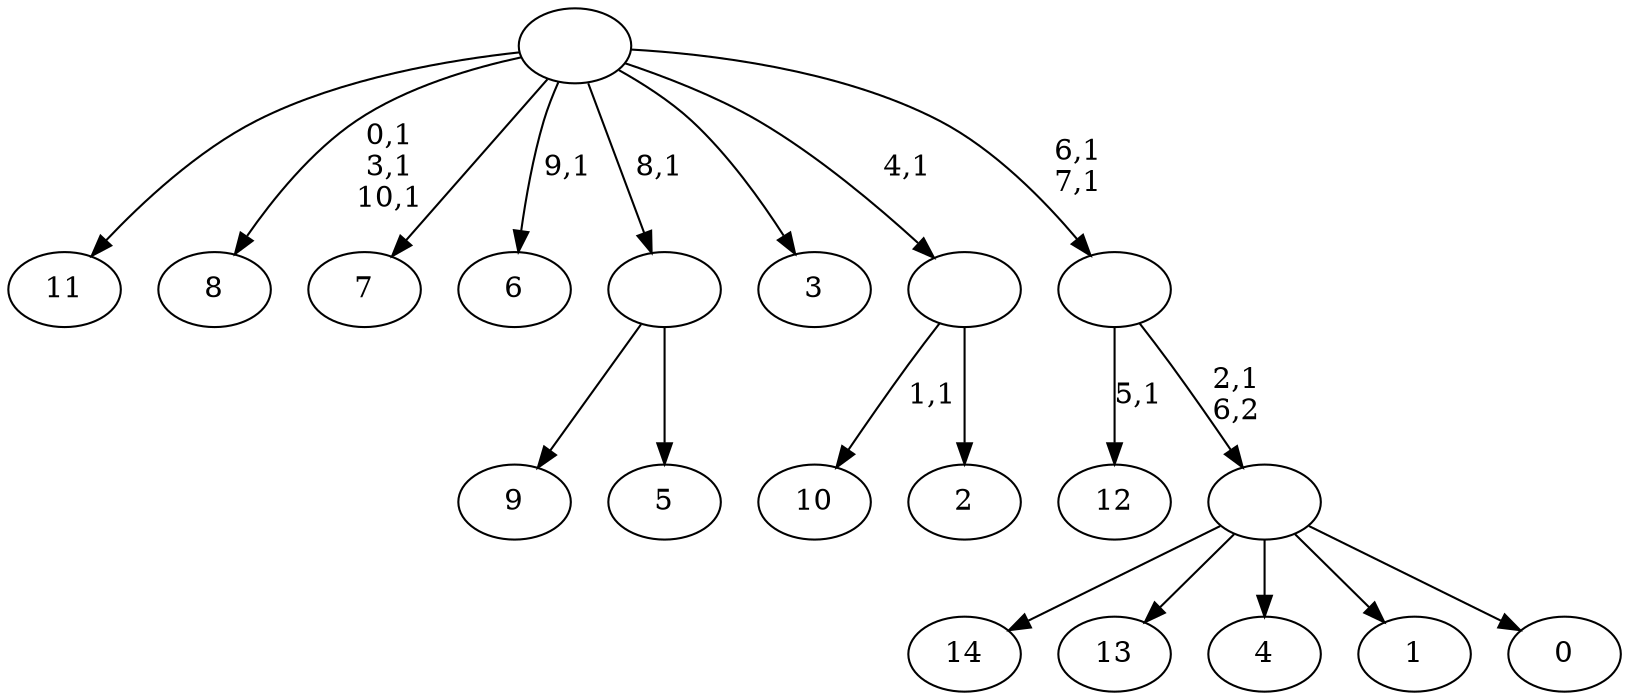 digraph T {
	26 [label="14"]
	25 [label="13"]
	24 [label="12"]
	22 [label="11"]
	21 [label="10"]
	19 [label="9"]
	18 [label="8"]
	14 [label="7"]
	13 [label="6"]
	11 [label="5"]
	10 [label=""]
	9 [label="4"]
	8 [label="3"]
	7 [label="2"]
	6 [label=""]
	5 [label="1"]
	4 [label="0"]
	3 [label=""]
	2 [label=""]
	0 [label=""]
	10 -> 19 [label=""]
	10 -> 11 [label=""]
	6 -> 21 [label="1,1"]
	6 -> 7 [label=""]
	3 -> 26 [label=""]
	3 -> 25 [label=""]
	3 -> 9 [label=""]
	3 -> 5 [label=""]
	3 -> 4 [label=""]
	2 -> 24 [label="5,1"]
	2 -> 3 [label="2,1\n6,2"]
	0 -> 2 [label="6,1\n7,1"]
	0 -> 13 [label="9,1"]
	0 -> 18 [label="0,1\n3,1\n10,1"]
	0 -> 22 [label=""]
	0 -> 14 [label=""]
	0 -> 10 [label="8,1"]
	0 -> 8 [label=""]
	0 -> 6 [label="4,1"]
}
